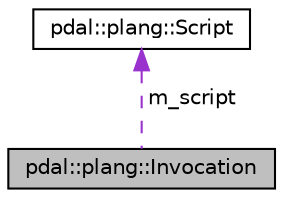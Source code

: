 digraph "pdal::plang::Invocation"
{
  edge [fontname="Helvetica",fontsize="10",labelfontname="Helvetica",labelfontsize="10"];
  node [fontname="Helvetica",fontsize="10",shape=record];
  Node1 [label="pdal::plang::Invocation",height=0.2,width=0.4,color="black", fillcolor="grey75", style="filled", fontcolor="black"];
  Node2 -> Node1 [dir="back",color="darkorchid3",fontsize="10",style="dashed",label=" m_script" ,fontname="Helvetica"];
  Node2 [label="pdal::plang::Script",height=0.2,width=0.4,color="black", fillcolor="white", style="filled",URL="$classpdal_1_1plang_1_1Script.html"];
}
